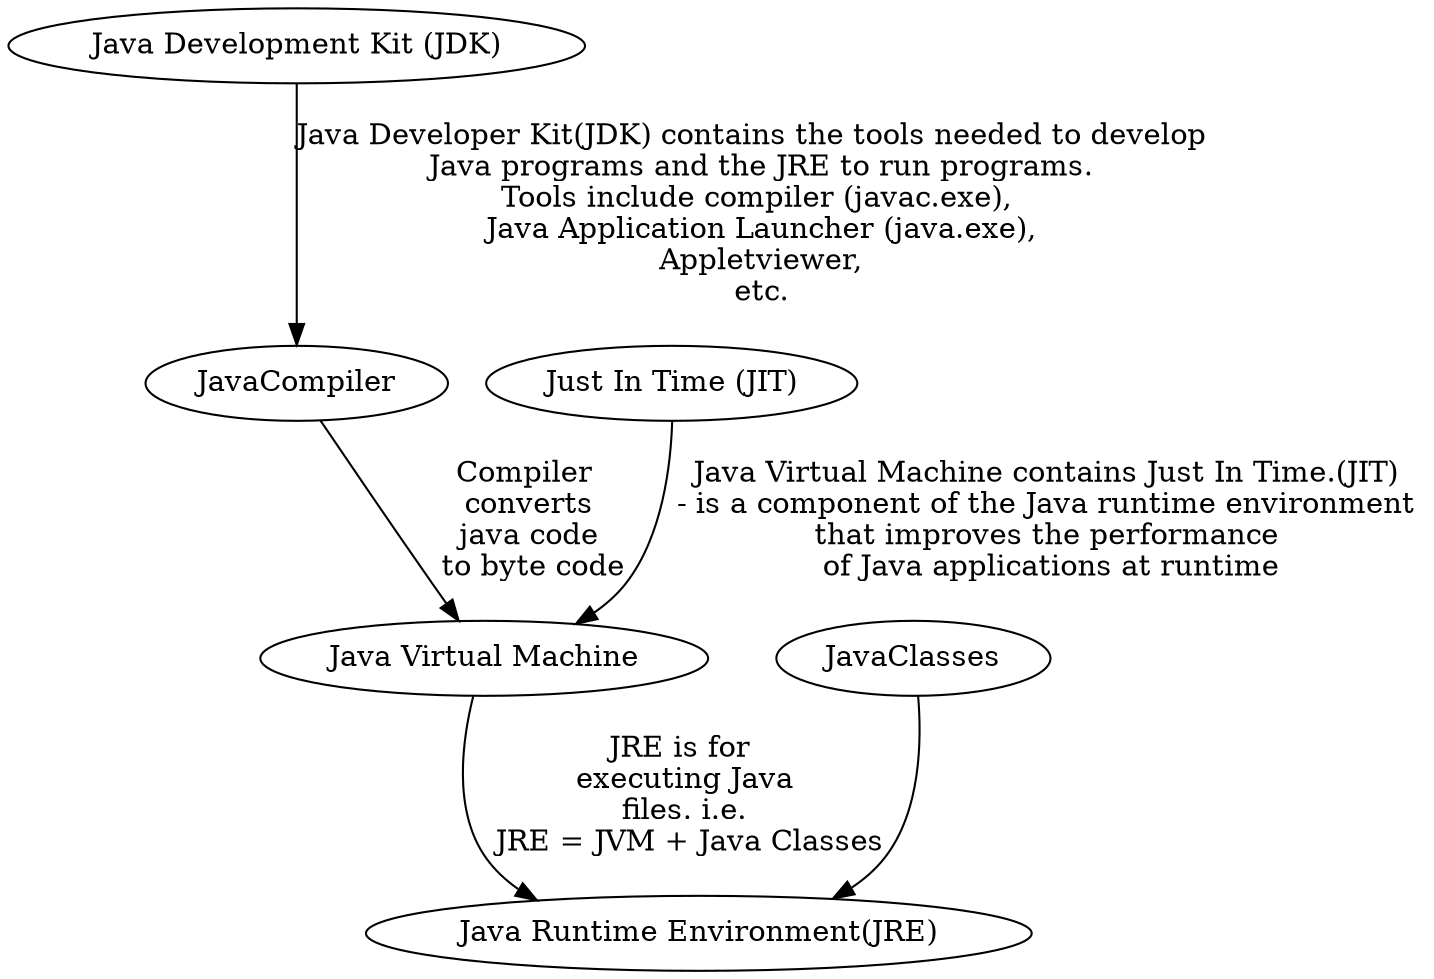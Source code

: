 digraph G {
jdk [label = "Java Development Kit (JDK)"]
JavaCompiler [label = "JavaCompiler"]
jvm [label = "Java Virtual Machine"]
jit [label = "Just In Time (JIT)"]
jre [label = "Java Runtime Environment(JRE)"]
JavaClasses [label = "JavaClasses"]

jdk->JavaCompiler [label ="Java Developer Kit(JDK) contains the tools needed to develop \n Java programs and the JRE to run programs.\n Tools include compiler (javac.exe), \n Java Application Launcher (java.exe),\n Appletviewer,\n etc."];
JavaCompiler->jvm [label ="Compiler \n converts \n java code \n to byte code"]
jit->jvm [label ="Java Virtual Machine contains Just In Time.(JIT)\n - is a component of the Java runtime environment \n that improves the performance \n of Java applications at runtime"];
jvm->jre [label ="JRE is for \n executing Java \n files. i.e. \n JRE = JVM + Java Classes"];
JavaClasses -> jre
}